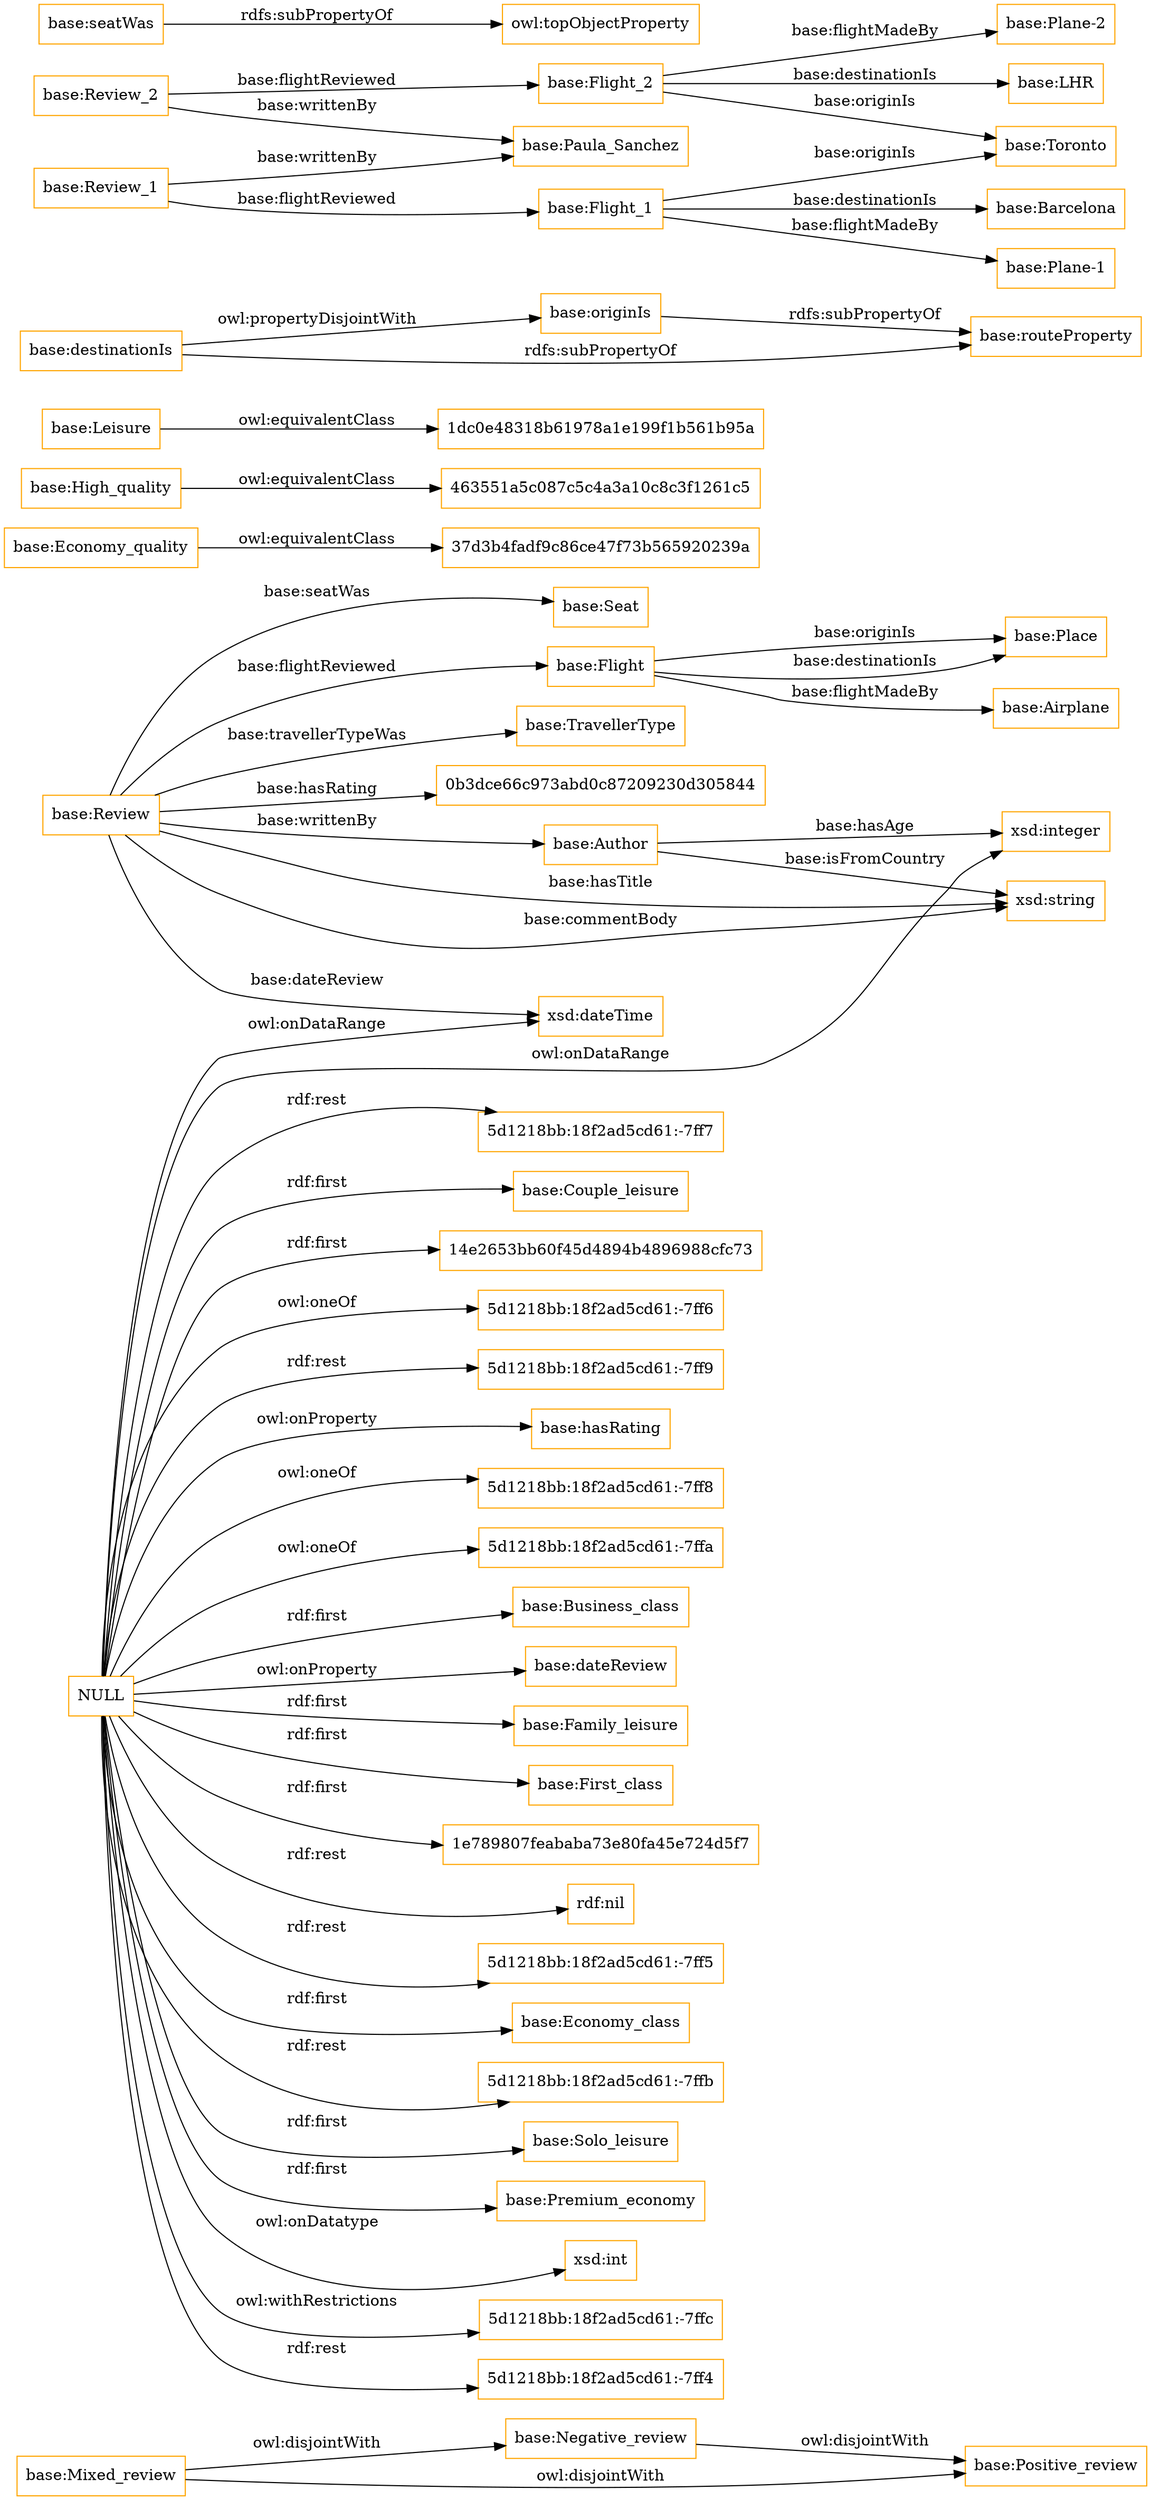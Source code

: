 digraph ar2dtool_diagram { 
rankdir=LR;
size="1501"
node [shape = rectangle, color="orange"]; "base:Mixed_review" "base:Airplane" "base:Seat" "base:Economy_quality" "base:Review" "463551a5c087c5c4a3a10c8c3f1261c5" "base:Negative_review" "37d3b4fadf9c86ce47f73b565920239a" "base:Author" "1dc0e48318b61978a1e199f1b561b95a" "base:High_quality" "base:Flight" "base:Positive_review" "base:Place" "base:Leisure" "base:TravellerType" ; /*classes style*/
	"NULL" -> "14e2653bb60f45d4894b4896988cfc73" [ label = "rdf:first" ];
	"NULL" -> "5d1218bb:18f2ad5cd61:-7ff6" [ label = "owl:oneOf" ];
	"NULL" -> "xsd:integer" [ label = "owl:onDataRange" ];
	"NULL" -> "xsd:dateTime" [ label = "owl:onDataRange" ];
	"NULL" -> "5d1218bb:18f2ad5cd61:-7ff9" [ label = "rdf:rest" ];
	"NULL" -> "base:hasRating" [ label = "owl:onProperty" ];
	"NULL" -> "5d1218bb:18f2ad5cd61:-7ff8" [ label = "owl:oneOf" ];
	"NULL" -> "5d1218bb:18f2ad5cd61:-7ffa" [ label = "owl:oneOf" ];
	"NULL" -> "base:Business_class" [ label = "rdf:first" ];
	"NULL" -> "base:dateReview" [ label = "owl:onProperty" ];
	"NULL" -> "base:Family_leisure" [ label = "rdf:first" ];
	"NULL" -> "base:First_class" [ label = "rdf:first" ];
	"NULL" -> "1e789807feababa73e80fa45e724d5f7" [ label = "rdf:first" ];
	"NULL" -> "rdf:nil" [ label = "rdf:rest" ];
	"NULL" -> "5d1218bb:18f2ad5cd61:-7ff5" [ label = "rdf:rest" ];
	"NULL" -> "base:Economy_class" [ label = "rdf:first" ];
	"NULL" -> "5d1218bb:18f2ad5cd61:-7ffb" [ label = "rdf:rest" ];
	"NULL" -> "base:Solo_leisure" [ label = "rdf:first" ];
	"NULL" -> "base:Premium_economy" [ label = "rdf:first" ];
	"NULL" -> "xsd:int" [ label = "owl:onDatatype" ];
	"NULL" -> "5d1218bb:18f2ad5cd61:-7ffc" [ label = "owl:withRestrictions" ];
	"NULL" -> "5d1218bb:18f2ad5cd61:-7ff4" [ label = "rdf:rest" ];
	"NULL" -> "5d1218bb:18f2ad5cd61:-7ff7" [ label = "rdf:rest" ];
	"NULL" -> "base:Couple_leisure" [ label = "rdf:first" ];
	"base:destinationIs" -> "base:originIs" [ label = "owl:propertyDisjointWith" ];
	"base:destinationIs" -> "base:routeProperty" [ label = "rdfs:subPropertyOf" ];
	"base:Leisure" -> "1dc0e48318b61978a1e199f1b561b95a" [ label = "owl:equivalentClass" ];
	"base:Review_2" -> "base:Paula_Sanchez" [ label = "base:writtenBy" ];
	"base:Review_2" -> "base:Flight_2" [ label = "base:flightReviewed" ];
	"base:High_quality" -> "463551a5c087c5c4a3a10c8c3f1261c5" [ label = "owl:equivalentClass" ];
	"base:Review_1" -> "base:Paula_Sanchez" [ label = "base:writtenBy" ];
	"base:Review_1" -> "base:Flight_1" [ label = "base:flightReviewed" ];
	"base:seatWas" -> "owl:topObjectProperty" [ label = "rdfs:subPropertyOf" ];
	"base:Economy_quality" -> "37d3b4fadf9c86ce47f73b565920239a" [ label = "owl:equivalentClass" ];
	"base:Flight_2" -> "base:Toronto" [ label = "base:originIs" ];
	"base:Flight_2" -> "base:Plane-2" [ label = "base:flightMadeBy" ];
	"base:Flight_2" -> "base:LHR" [ label = "base:destinationIs" ];
	"base:Mixed_review" -> "base:Positive_review" [ label = "owl:disjointWith" ];
	"base:Mixed_review" -> "base:Negative_review" [ label = "owl:disjointWith" ];
	"base:Negative_review" -> "base:Positive_review" [ label = "owl:disjointWith" ];
	"base:Flight_1" -> "base:Toronto" [ label = "base:originIs" ];
	"base:Flight_1" -> "base:Plane-1" [ label = "base:flightMadeBy" ];
	"base:Flight_1" -> "base:Barcelona" [ label = "base:destinationIs" ];
	"base:originIs" -> "base:routeProperty" [ label = "rdfs:subPropertyOf" ];
	"base:Author" -> "xsd:string" [ label = "base:isFromCountry" ];
	"base:Review" -> "0b3dce66c973abd0c87209230d305844" [ label = "base:hasRating" ];
	"base:Review" -> "base:Seat" [ label = "base:seatWas" ];
	"base:Flight" -> "base:Airplane" [ label = "base:flightMadeBy" ];
	"base:Review" -> "base:TravellerType" [ label = "base:travellerTypeWas" ];
	"base:Review" -> "base:Author" [ label = "base:writtenBy" ];
	"base:Review" -> "xsd:dateTime" [ label = "base:dateReview" ];
	"base:Flight" -> "base:Place" [ label = "base:originIs" ];
	"base:Review" -> "xsd:string" [ label = "base:hasTitle" ];
	"base:Flight" -> "base:Place" [ label = "base:destinationIs" ];
	"base:Author" -> "xsd:integer" [ label = "base:hasAge" ];
	"base:Review" -> "base:Flight" [ label = "base:flightReviewed" ];
	"base:Review" -> "xsd:string" [ label = "base:commentBody" ];

}
